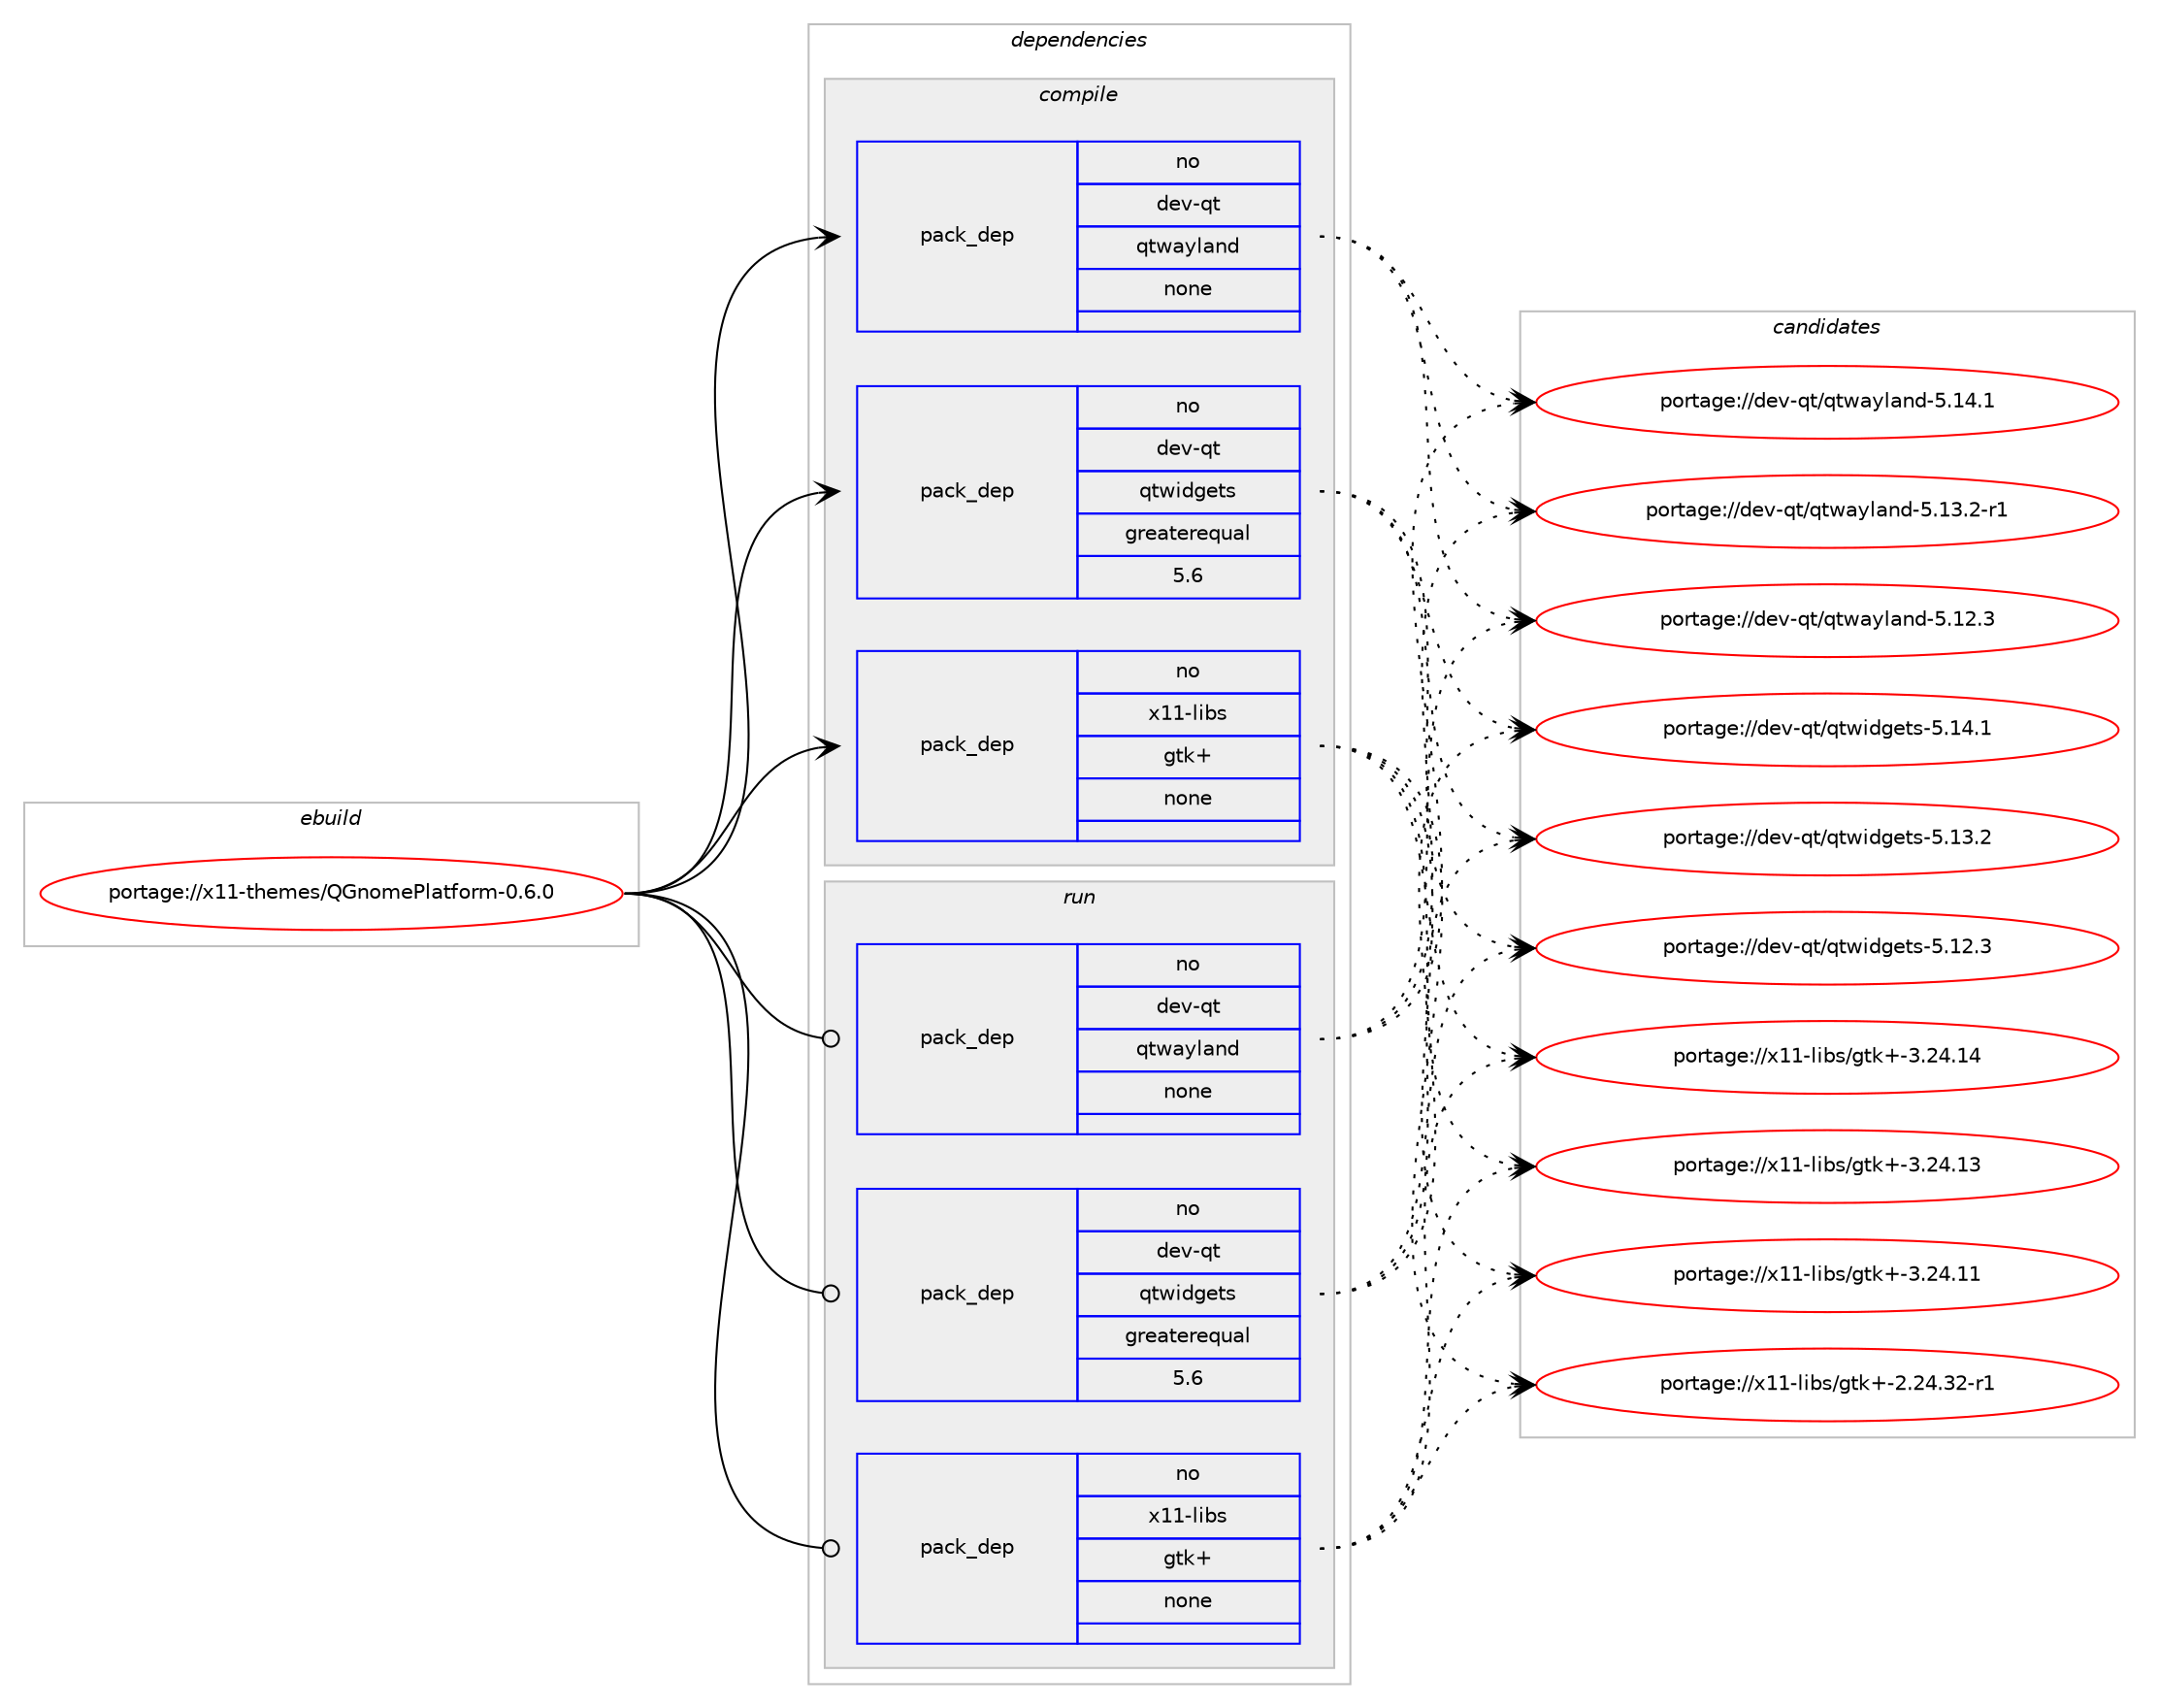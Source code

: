 digraph prolog {

# *************
# Graph options
# *************

newrank=true;
concentrate=true;
compound=true;
graph [rankdir=LR,fontname=Helvetica,fontsize=10,ranksep=1.5];#, ranksep=2.5, nodesep=0.2];
edge  [arrowhead=vee];
node  [fontname=Helvetica,fontsize=10];

# **********
# The ebuild
# **********

subgraph cluster_leftcol {
color=gray;
rank=same;
label=<<i>ebuild</i>>;
id [label="portage://x11-themes/QGnomePlatform-0.6.0", color=red, width=4, href="../x11-themes/QGnomePlatform-0.6.0.svg"];
}

# ****************
# The dependencies
# ****************

subgraph cluster_midcol {
color=gray;
label=<<i>dependencies</i>>;
subgraph cluster_compile {
fillcolor="#eeeeee";
style=filled;
label=<<i>compile</i>>;
subgraph pack3770 {
dependency4508 [label=<<TABLE BORDER="0" CELLBORDER="1" CELLSPACING="0" CELLPADDING="4" WIDTH="220"><TR><TD ROWSPAN="6" CELLPADDING="30">pack_dep</TD></TR><TR><TD WIDTH="110">no</TD></TR><TR><TD>dev-qt</TD></TR><TR><TD>qtwayland</TD></TR><TR><TD>none</TD></TR><TR><TD></TD></TR></TABLE>>, shape=none, color=blue];
}
id:e -> dependency4508:w [weight=20,style="solid",arrowhead="vee"];
subgraph pack3771 {
dependency4509 [label=<<TABLE BORDER="0" CELLBORDER="1" CELLSPACING="0" CELLPADDING="4" WIDTH="220"><TR><TD ROWSPAN="6" CELLPADDING="30">pack_dep</TD></TR><TR><TD WIDTH="110">no</TD></TR><TR><TD>dev-qt</TD></TR><TR><TD>qtwidgets</TD></TR><TR><TD>greaterequal</TD></TR><TR><TD>5.6</TD></TR></TABLE>>, shape=none, color=blue];
}
id:e -> dependency4509:w [weight=20,style="solid",arrowhead="vee"];
subgraph pack3772 {
dependency4510 [label=<<TABLE BORDER="0" CELLBORDER="1" CELLSPACING="0" CELLPADDING="4" WIDTH="220"><TR><TD ROWSPAN="6" CELLPADDING="30">pack_dep</TD></TR><TR><TD WIDTH="110">no</TD></TR><TR><TD>x11-libs</TD></TR><TR><TD>gtk+</TD></TR><TR><TD>none</TD></TR><TR><TD></TD></TR></TABLE>>, shape=none, color=blue];
}
id:e -> dependency4510:w [weight=20,style="solid",arrowhead="vee"];
}
subgraph cluster_compileandrun {
fillcolor="#eeeeee";
style=filled;
label=<<i>compile and run</i>>;
}
subgraph cluster_run {
fillcolor="#eeeeee";
style=filled;
label=<<i>run</i>>;
subgraph pack3773 {
dependency4511 [label=<<TABLE BORDER="0" CELLBORDER="1" CELLSPACING="0" CELLPADDING="4" WIDTH="220"><TR><TD ROWSPAN="6" CELLPADDING="30">pack_dep</TD></TR><TR><TD WIDTH="110">no</TD></TR><TR><TD>dev-qt</TD></TR><TR><TD>qtwayland</TD></TR><TR><TD>none</TD></TR><TR><TD></TD></TR></TABLE>>, shape=none, color=blue];
}
id:e -> dependency4511:w [weight=20,style="solid",arrowhead="odot"];
subgraph pack3774 {
dependency4512 [label=<<TABLE BORDER="0" CELLBORDER="1" CELLSPACING="0" CELLPADDING="4" WIDTH="220"><TR><TD ROWSPAN="6" CELLPADDING="30">pack_dep</TD></TR><TR><TD WIDTH="110">no</TD></TR><TR><TD>dev-qt</TD></TR><TR><TD>qtwidgets</TD></TR><TR><TD>greaterequal</TD></TR><TR><TD>5.6</TD></TR></TABLE>>, shape=none, color=blue];
}
id:e -> dependency4512:w [weight=20,style="solid",arrowhead="odot"];
subgraph pack3775 {
dependency4513 [label=<<TABLE BORDER="0" CELLBORDER="1" CELLSPACING="0" CELLPADDING="4" WIDTH="220"><TR><TD ROWSPAN="6" CELLPADDING="30">pack_dep</TD></TR><TR><TD WIDTH="110">no</TD></TR><TR><TD>x11-libs</TD></TR><TR><TD>gtk+</TD></TR><TR><TD>none</TD></TR><TR><TD></TD></TR></TABLE>>, shape=none, color=blue];
}
id:e -> dependency4513:w [weight=20,style="solid",arrowhead="odot"];
}
}

# **************
# The candidates
# **************

subgraph cluster_choices {
rank=same;
color=gray;
label=<<i>candidates</i>>;

subgraph choice3770 {
color=black;
nodesep=1;
choice1001011184511311647113116119971211089711010045534649524649 [label="portage://dev-qt/qtwayland-5.14.1", color=red, width=4,href="../dev-qt/qtwayland-5.14.1.svg"];
choice10010111845113116471131161199712110897110100455346495146504511449 [label="portage://dev-qt/qtwayland-5.13.2-r1", color=red, width=4,href="../dev-qt/qtwayland-5.13.2-r1.svg"];
choice1001011184511311647113116119971211089711010045534649504651 [label="portage://dev-qt/qtwayland-5.12.3", color=red, width=4,href="../dev-qt/qtwayland-5.12.3.svg"];
dependency4508:e -> choice1001011184511311647113116119971211089711010045534649524649:w [style=dotted,weight="100"];
dependency4508:e -> choice10010111845113116471131161199712110897110100455346495146504511449:w [style=dotted,weight="100"];
dependency4508:e -> choice1001011184511311647113116119971211089711010045534649504651:w [style=dotted,weight="100"];
}
subgraph choice3771 {
color=black;
nodesep=1;
choice100101118451131164711311611910510010310111611545534649524649 [label="portage://dev-qt/qtwidgets-5.14.1", color=red, width=4,href="../dev-qt/qtwidgets-5.14.1.svg"];
choice100101118451131164711311611910510010310111611545534649514650 [label="portage://dev-qt/qtwidgets-5.13.2", color=red, width=4,href="../dev-qt/qtwidgets-5.13.2.svg"];
choice100101118451131164711311611910510010310111611545534649504651 [label="portage://dev-qt/qtwidgets-5.12.3", color=red, width=4,href="../dev-qt/qtwidgets-5.12.3.svg"];
dependency4509:e -> choice100101118451131164711311611910510010310111611545534649524649:w [style=dotted,weight="100"];
dependency4509:e -> choice100101118451131164711311611910510010310111611545534649514650:w [style=dotted,weight="100"];
dependency4509:e -> choice100101118451131164711311611910510010310111611545534649504651:w [style=dotted,weight="100"];
}
subgraph choice3772 {
color=black;
nodesep=1;
choice1204949451081059811547103116107434551465052464952 [label="portage://x11-libs/gtk+-3.24.14", color=red, width=4,href="../x11-libs/gtk+-3.24.14.svg"];
choice1204949451081059811547103116107434551465052464951 [label="portage://x11-libs/gtk+-3.24.13", color=red, width=4,href="../x11-libs/gtk+-3.24.13.svg"];
choice1204949451081059811547103116107434551465052464949 [label="portage://x11-libs/gtk+-3.24.11", color=red, width=4,href="../x11-libs/gtk+-3.24.11.svg"];
choice12049494510810598115471031161074345504650524651504511449 [label="portage://x11-libs/gtk+-2.24.32-r1", color=red, width=4,href="../x11-libs/gtk+-2.24.32-r1.svg"];
dependency4510:e -> choice1204949451081059811547103116107434551465052464952:w [style=dotted,weight="100"];
dependency4510:e -> choice1204949451081059811547103116107434551465052464951:w [style=dotted,weight="100"];
dependency4510:e -> choice1204949451081059811547103116107434551465052464949:w [style=dotted,weight="100"];
dependency4510:e -> choice12049494510810598115471031161074345504650524651504511449:w [style=dotted,weight="100"];
}
subgraph choice3773 {
color=black;
nodesep=1;
choice1001011184511311647113116119971211089711010045534649524649 [label="portage://dev-qt/qtwayland-5.14.1", color=red, width=4,href="../dev-qt/qtwayland-5.14.1.svg"];
choice10010111845113116471131161199712110897110100455346495146504511449 [label="portage://dev-qt/qtwayland-5.13.2-r1", color=red, width=4,href="../dev-qt/qtwayland-5.13.2-r1.svg"];
choice1001011184511311647113116119971211089711010045534649504651 [label="portage://dev-qt/qtwayland-5.12.3", color=red, width=4,href="../dev-qt/qtwayland-5.12.3.svg"];
dependency4511:e -> choice1001011184511311647113116119971211089711010045534649524649:w [style=dotted,weight="100"];
dependency4511:e -> choice10010111845113116471131161199712110897110100455346495146504511449:w [style=dotted,weight="100"];
dependency4511:e -> choice1001011184511311647113116119971211089711010045534649504651:w [style=dotted,weight="100"];
}
subgraph choice3774 {
color=black;
nodesep=1;
choice100101118451131164711311611910510010310111611545534649524649 [label="portage://dev-qt/qtwidgets-5.14.1", color=red, width=4,href="../dev-qt/qtwidgets-5.14.1.svg"];
choice100101118451131164711311611910510010310111611545534649514650 [label="portage://dev-qt/qtwidgets-5.13.2", color=red, width=4,href="../dev-qt/qtwidgets-5.13.2.svg"];
choice100101118451131164711311611910510010310111611545534649504651 [label="portage://dev-qt/qtwidgets-5.12.3", color=red, width=4,href="../dev-qt/qtwidgets-5.12.3.svg"];
dependency4512:e -> choice100101118451131164711311611910510010310111611545534649524649:w [style=dotted,weight="100"];
dependency4512:e -> choice100101118451131164711311611910510010310111611545534649514650:w [style=dotted,weight="100"];
dependency4512:e -> choice100101118451131164711311611910510010310111611545534649504651:w [style=dotted,weight="100"];
}
subgraph choice3775 {
color=black;
nodesep=1;
choice1204949451081059811547103116107434551465052464952 [label="portage://x11-libs/gtk+-3.24.14", color=red, width=4,href="../x11-libs/gtk+-3.24.14.svg"];
choice1204949451081059811547103116107434551465052464951 [label="portage://x11-libs/gtk+-3.24.13", color=red, width=4,href="../x11-libs/gtk+-3.24.13.svg"];
choice1204949451081059811547103116107434551465052464949 [label="portage://x11-libs/gtk+-3.24.11", color=red, width=4,href="../x11-libs/gtk+-3.24.11.svg"];
choice12049494510810598115471031161074345504650524651504511449 [label="portage://x11-libs/gtk+-2.24.32-r1", color=red, width=4,href="../x11-libs/gtk+-2.24.32-r1.svg"];
dependency4513:e -> choice1204949451081059811547103116107434551465052464952:w [style=dotted,weight="100"];
dependency4513:e -> choice1204949451081059811547103116107434551465052464951:w [style=dotted,weight="100"];
dependency4513:e -> choice1204949451081059811547103116107434551465052464949:w [style=dotted,weight="100"];
dependency4513:e -> choice12049494510810598115471031161074345504650524651504511449:w [style=dotted,weight="100"];
}
}

}
